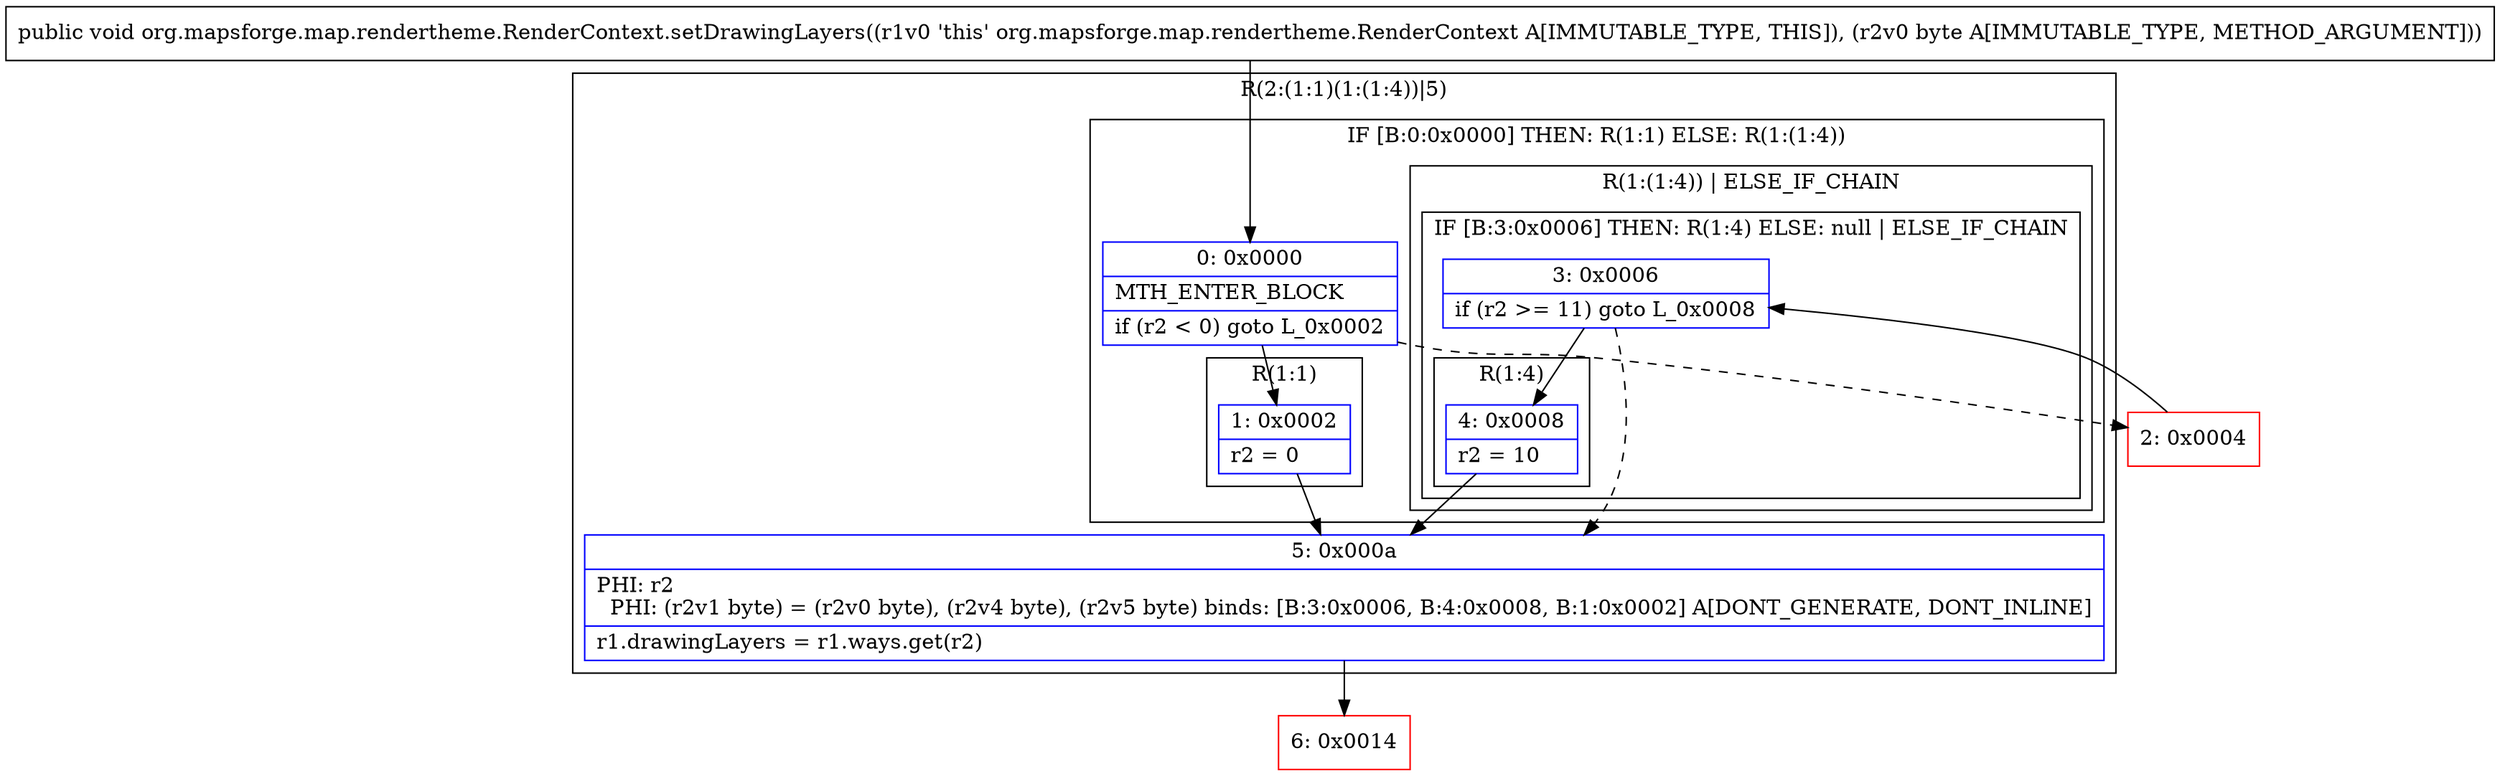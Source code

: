 digraph "CFG fororg.mapsforge.map.rendertheme.RenderContext.setDrawingLayers(B)V" {
subgraph cluster_Region_1699556173 {
label = "R(2:(1:1)(1:(1:4))|5)";
node [shape=record,color=blue];
subgraph cluster_IfRegion_151359296 {
label = "IF [B:0:0x0000] THEN: R(1:1) ELSE: R(1:(1:4))";
node [shape=record,color=blue];
Node_0 [shape=record,label="{0\:\ 0x0000|MTH_ENTER_BLOCK\l|if (r2 \< 0) goto L_0x0002\l}"];
subgraph cluster_Region_1191612819 {
label = "R(1:1)";
node [shape=record,color=blue];
Node_1 [shape=record,label="{1\:\ 0x0002|r2 = 0\l}"];
}
subgraph cluster_Region_1151198703 {
label = "R(1:(1:4)) | ELSE_IF_CHAIN\l";
node [shape=record,color=blue];
subgraph cluster_IfRegion_1216788850 {
label = "IF [B:3:0x0006] THEN: R(1:4) ELSE: null | ELSE_IF_CHAIN\l";
node [shape=record,color=blue];
Node_3 [shape=record,label="{3\:\ 0x0006|if (r2 \>= 11) goto L_0x0008\l}"];
subgraph cluster_Region_1843151021 {
label = "R(1:4)";
node [shape=record,color=blue];
Node_4 [shape=record,label="{4\:\ 0x0008|r2 = 10\l}"];
}
}
}
}
Node_5 [shape=record,label="{5\:\ 0x000a|PHI: r2 \l  PHI: (r2v1 byte) = (r2v0 byte), (r2v4 byte), (r2v5 byte) binds: [B:3:0x0006, B:4:0x0008, B:1:0x0002] A[DONT_GENERATE, DONT_INLINE]\l|r1.drawingLayers = r1.ways.get(r2)\l}"];
}
Node_2 [shape=record,color=red,label="{2\:\ 0x0004}"];
Node_6 [shape=record,color=red,label="{6\:\ 0x0014}"];
MethodNode[shape=record,label="{public void org.mapsforge.map.rendertheme.RenderContext.setDrawingLayers((r1v0 'this' org.mapsforge.map.rendertheme.RenderContext A[IMMUTABLE_TYPE, THIS]), (r2v0 byte A[IMMUTABLE_TYPE, METHOD_ARGUMENT])) }"];
MethodNode -> Node_0;
Node_0 -> Node_1;
Node_0 -> Node_2[style=dashed];
Node_1 -> Node_5;
Node_3 -> Node_4;
Node_3 -> Node_5[style=dashed];
Node_4 -> Node_5;
Node_5 -> Node_6;
Node_2 -> Node_3;
}

